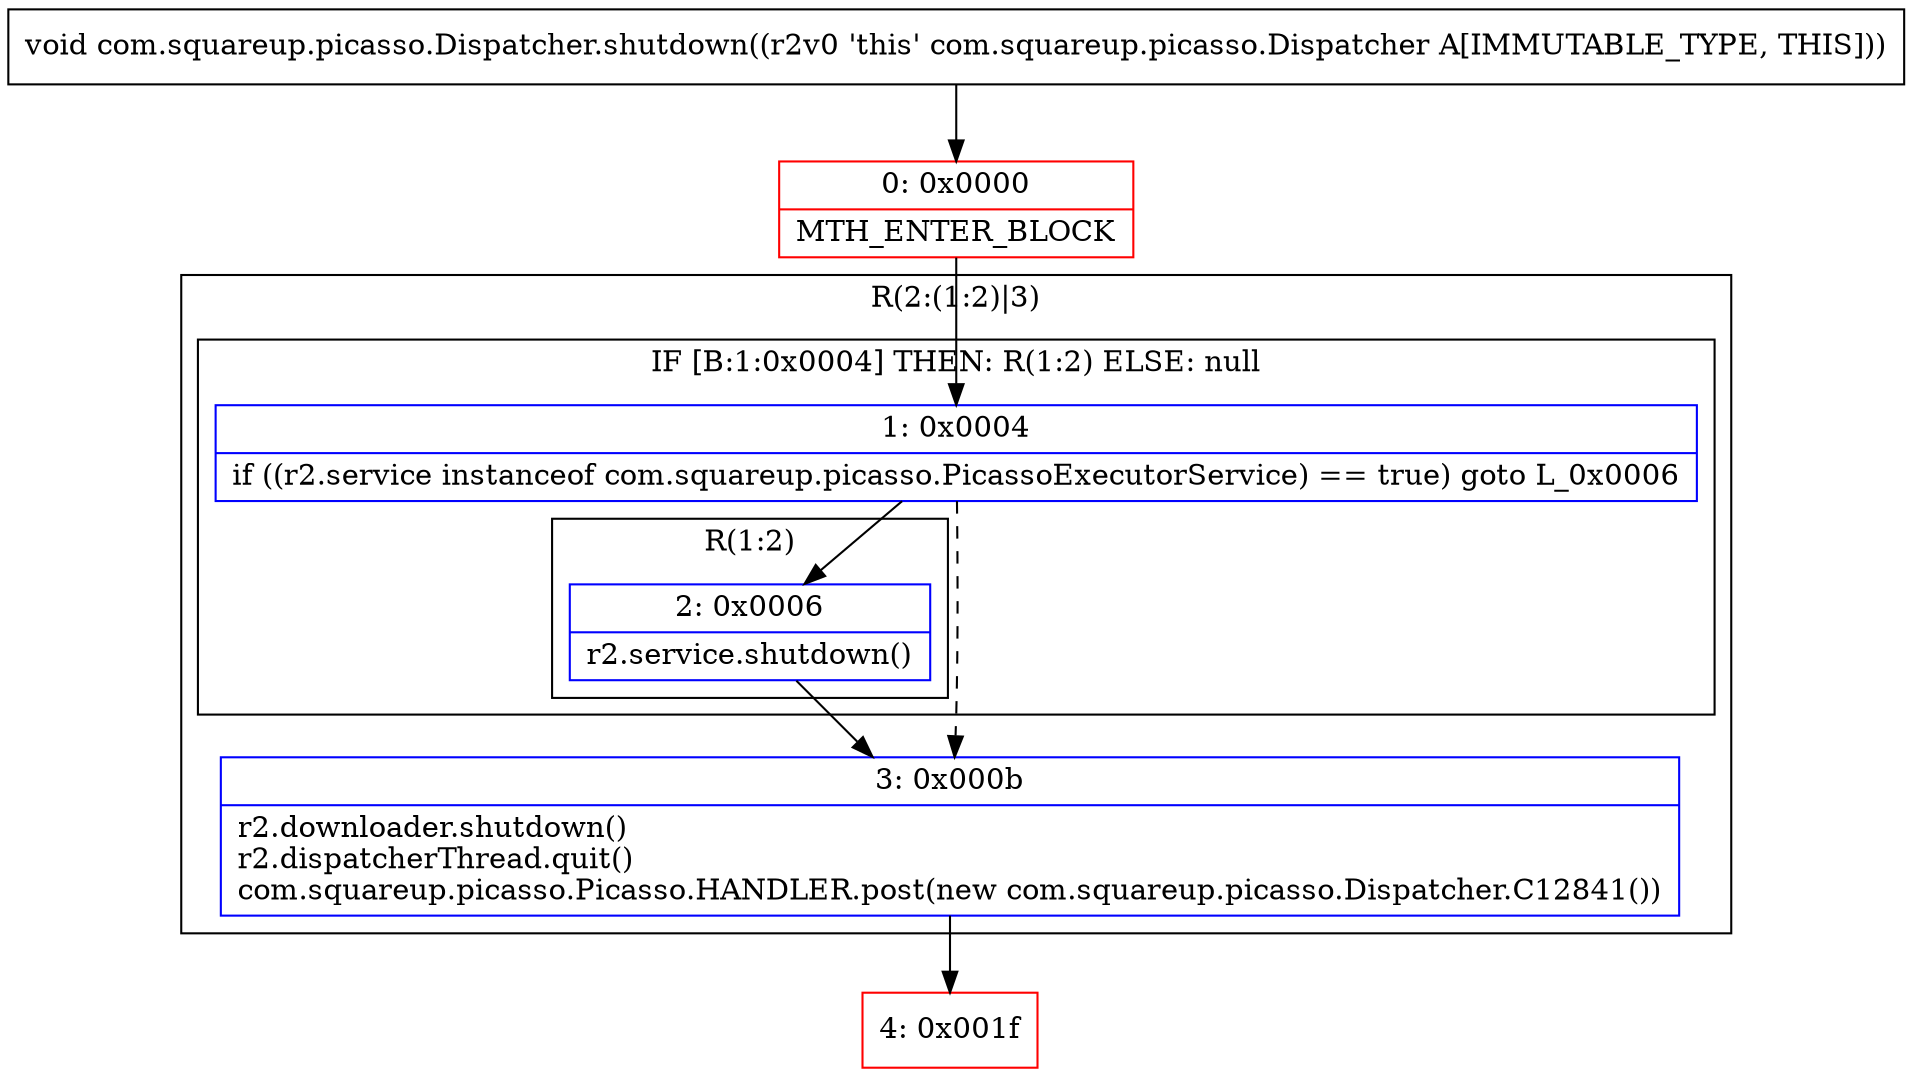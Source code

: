 digraph "CFG forcom.squareup.picasso.Dispatcher.shutdown()V" {
subgraph cluster_Region_645824734 {
label = "R(2:(1:2)|3)";
node [shape=record,color=blue];
subgraph cluster_IfRegion_1598002824 {
label = "IF [B:1:0x0004] THEN: R(1:2) ELSE: null";
node [shape=record,color=blue];
Node_1 [shape=record,label="{1\:\ 0x0004|if ((r2.service instanceof com.squareup.picasso.PicassoExecutorService) == true) goto L_0x0006\l}"];
subgraph cluster_Region_838745257 {
label = "R(1:2)";
node [shape=record,color=blue];
Node_2 [shape=record,label="{2\:\ 0x0006|r2.service.shutdown()\l}"];
}
}
Node_3 [shape=record,label="{3\:\ 0x000b|r2.downloader.shutdown()\lr2.dispatcherThread.quit()\lcom.squareup.picasso.Picasso.HANDLER.post(new com.squareup.picasso.Dispatcher.C12841())\l}"];
}
Node_0 [shape=record,color=red,label="{0\:\ 0x0000|MTH_ENTER_BLOCK\l}"];
Node_4 [shape=record,color=red,label="{4\:\ 0x001f}"];
MethodNode[shape=record,label="{void com.squareup.picasso.Dispatcher.shutdown((r2v0 'this' com.squareup.picasso.Dispatcher A[IMMUTABLE_TYPE, THIS])) }"];
MethodNode -> Node_0;
Node_1 -> Node_2;
Node_1 -> Node_3[style=dashed];
Node_2 -> Node_3;
Node_3 -> Node_4;
Node_0 -> Node_1;
}

